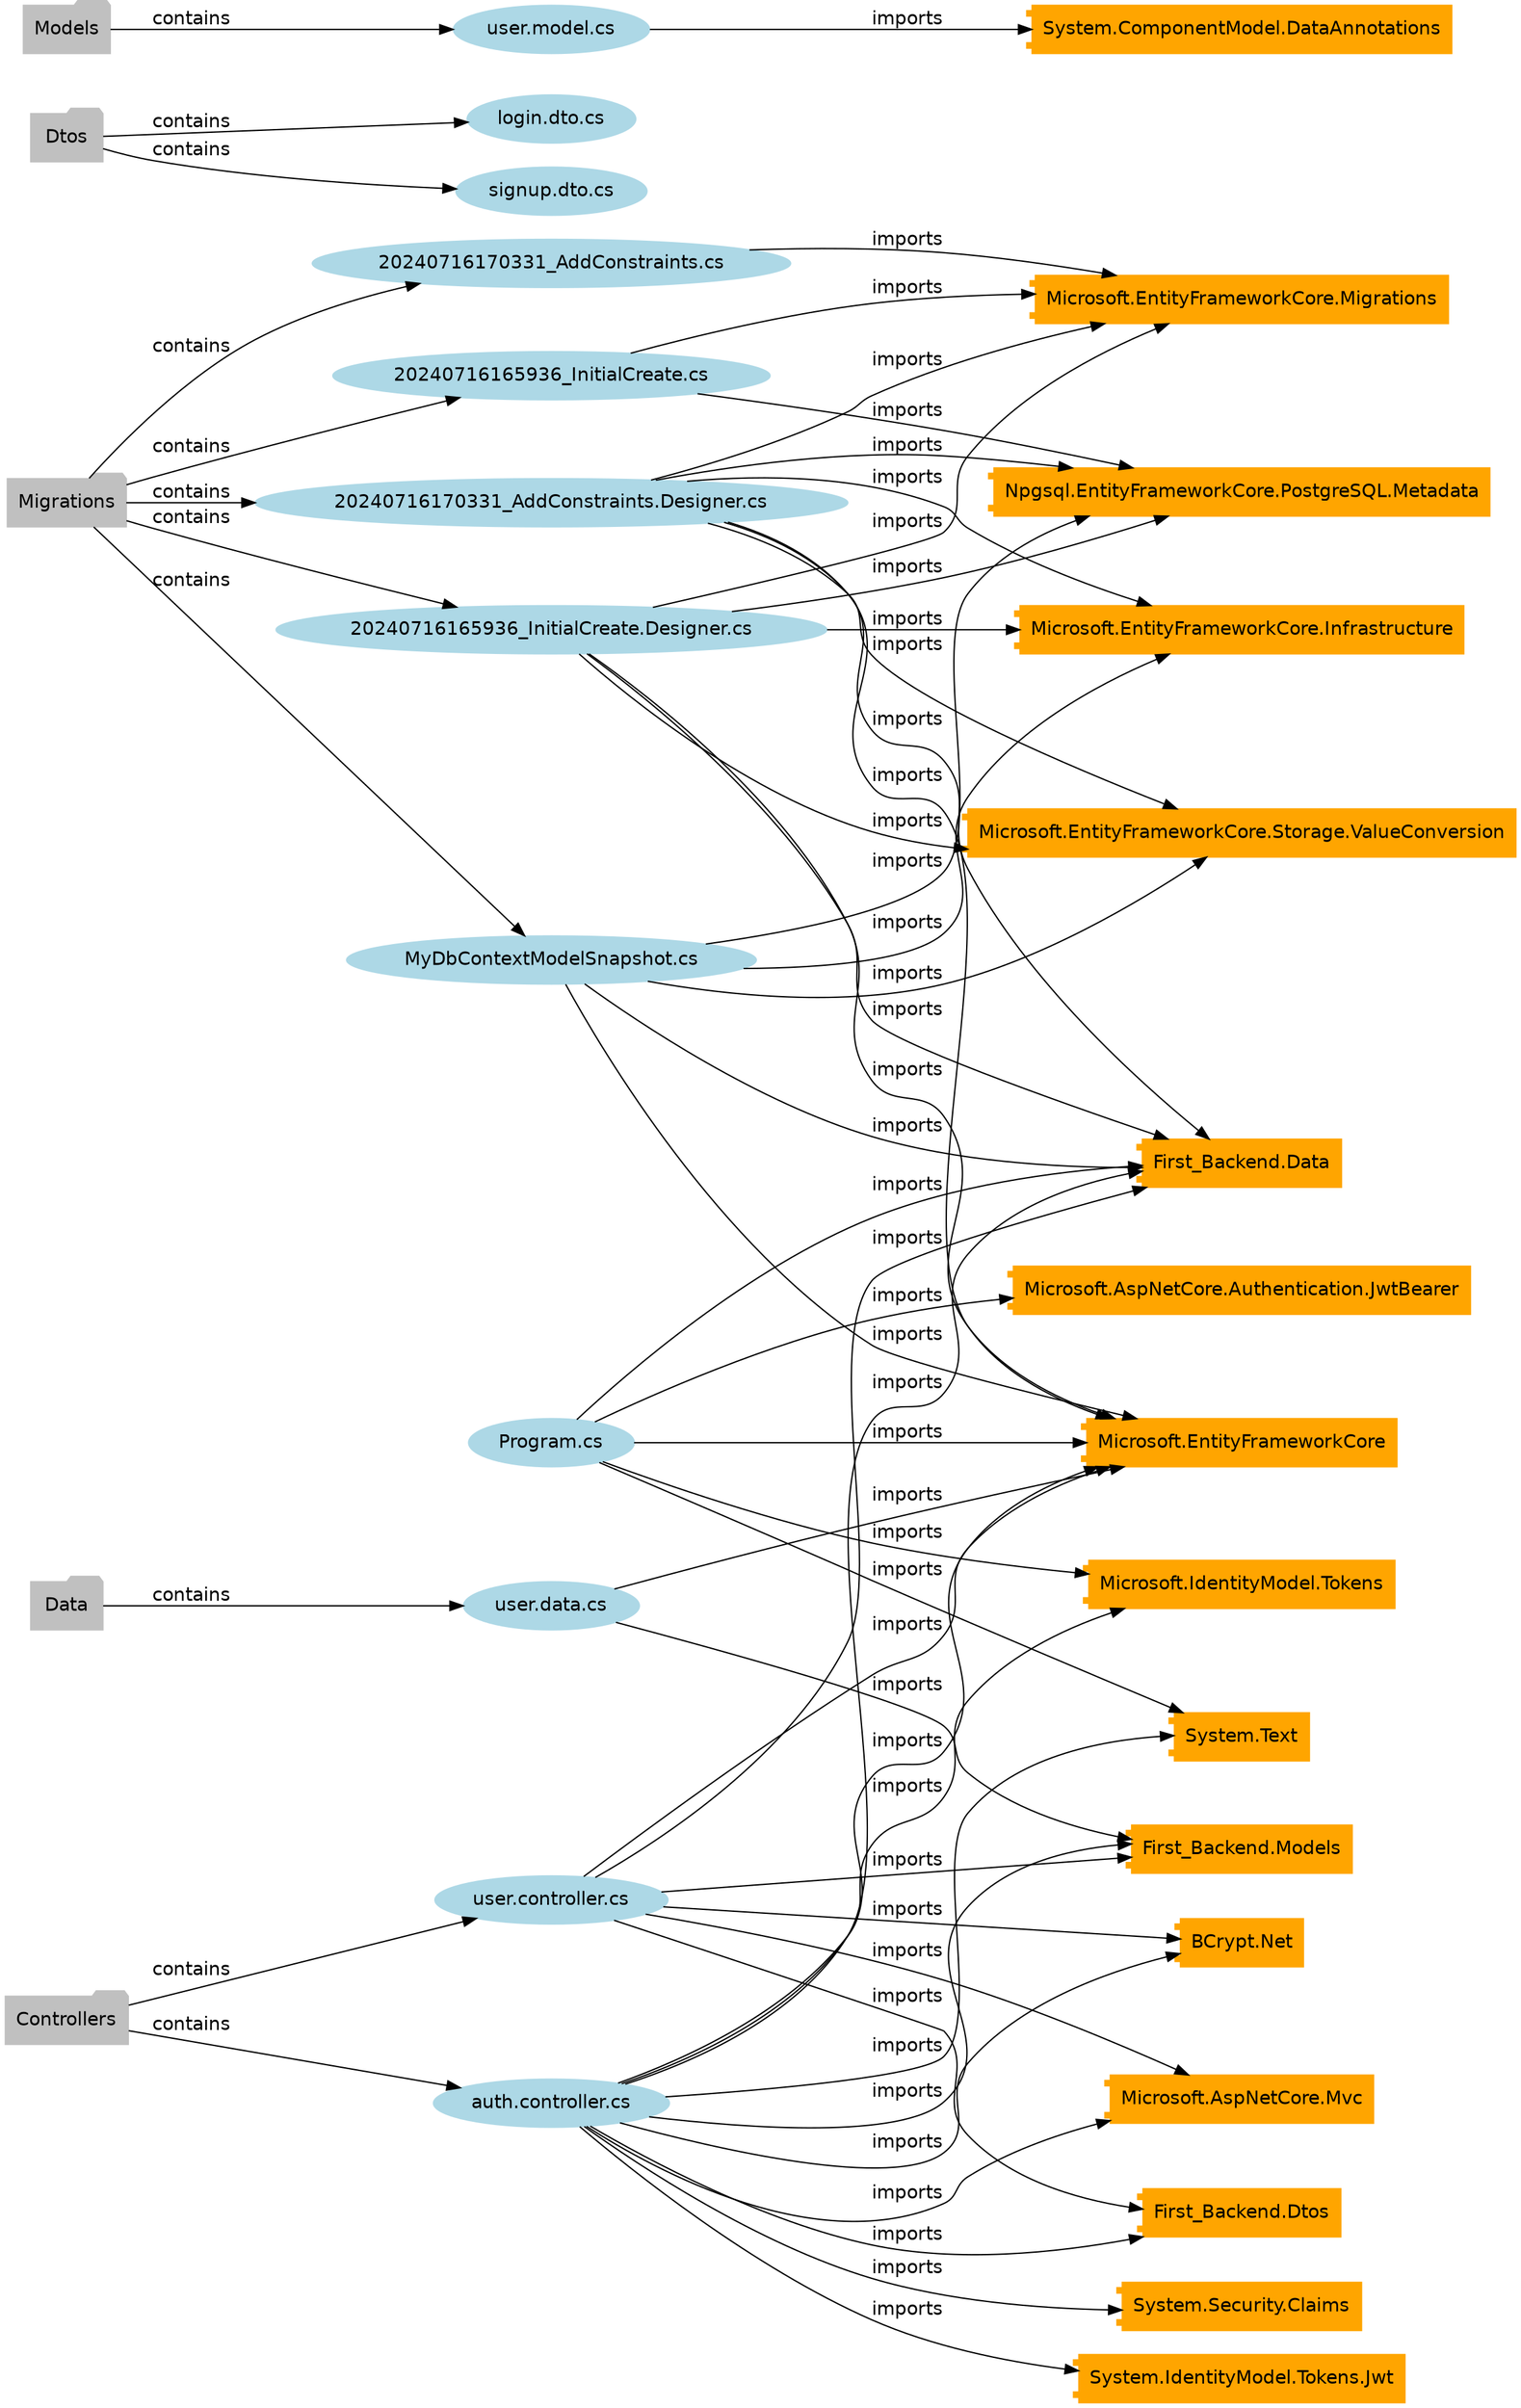 digraph G {
  rankdir=LR;
  node [fontname="Helvetica"];
  edge [fontname="Helvetica"];

  // --- Nodes ---
  "BCrypt.Net" [label="BCrypt.Net", shape="component", color="orange", style=filled];
  "Controllers" [label="Controllers", shape="folder", color="gray", style=filled];
  "Controllers/auth.controller.cs" [label="auth.controller.cs", shape="ellipse", color="lightblue", style=filled];
  "Controllers/user.controller.cs" [label="user.controller.cs", shape="ellipse", color="lightblue", style=filled];
  "Data" [label="Data", shape="folder", color="gray", style=filled];
  "Data/user.data.cs" [label="user.data.cs", shape="ellipse", color="lightblue", style=filled];
  "Dtos" [label="Dtos", shape="folder", color="gray", style=filled];
  "Dtos/login.dto.cs" [label="login.dto.cs", shape="ellipse", color="lightblue", style=filled];
  "Dtos/signup.dto.cs" [label="signup.dto.cs", shape="ellipse", color="lightblue", style=filled];
  "First_Backend.Data" [label="First_Backend.Data", shape="component", color="orange", style=filled];
  "First_Backend.Dtos" [label="First_Backend.Dtos", shape="component", color="orange", style=filled];
  "First_Backend.Models" [label="First_Backend.Models", shape="component", color="orange", style=filled];
  "Microsoft.AspNetCore.Authentication.JwtBearer" [label="Microsoft.AspNetCore.Authentication.JwtBearer", shape="component", color="orange", style=filled];
  "Microsoft.AspNetCore.Mvc" [label="Microsoft.AspNetCore.Mvc", shape="component", color="orange", style=filled];
  "Microsoft.EntityFrameworkCore" [label="Microsoft.EntityFrameworkCore", shape="component", color="orange", style=filled];
  "Microsoft.EntityFrameworkCore.Infrastructure" [label="Microsoft.EntityFrameworkCore.Infrastructure", shape="component", color="orange", style=filled];
  "Microsoft.EntityFrameworkCore.Migrations" [label="Microsoft.EntityFrameworkCore.Migrations", shape="component", color="orange", style=filled];
  "Microsoft.EntityFrameworkCore.Storage.ValueConversion" [label="Microsoft.EntityFrameworkCore.Storage.ValueConversion", shape="component", color="orange", style=filled];
  "Microsoft.IdentityModel.Tokens" [label="Microsoft.IdentityModel.Tokens", shape="component", color="orange", style=filled];
  "Migrations" [label="Migrations", shape="folder", color="gray", style=filled];
  "Migrations/20240716165936_InitialCreate.Designer.cs" [label="20240716165936_InitialCreate.Designer.cs", shape="ellipse", color="lightblue", style=filled];
  "Migrations/20240716165936_InitialCreate.cs" [label="20240716165936_InitialCreate.cs", shape="ellipse", color="lightblue", style=filled];
  "Migrations/20240716170331_AddConstraints.Designer.cs" [label="20240716170331_AddConstraints.Designer.cs", shape="ellipse", color="lightblue", style=filled];
  "Migrations/20240716170331_AddConstraints.cs" [label="20240716170331_AddConstraints.cs", shape="ellipse", color="lightblue", style=filled];
  "Migrations/MyDbContextModelSnapshot.cs" [label="MyDbContextModelSnapshot.cs", shape="ellipse", color="lightblue", style=filled];
  "Models" [label="Models", shape="folder", color="gray", style=filled];
  "Models/user.model.cs" [label="user.model.cs", shape="ellipse", color="lightblue", style=filled];
  "Npgsql.EntityFrameworkCore.PostgreSQL.Metadata" [label="Npgsql.EntityFrameworkCore.PostgreSQL.Metadata", shape="component", color="orange", style=filled];
  "Program.cs" [label="Program.cs", shape="ellipse", color="lightblue", style=filled];
  "System.ComponentModel.DataAnnotations" [label="System.ComponentModel.DataAnnotations", shape="component", color="orange", style=filled];
  "System.IdentityModel.Tokens.Jwt" [label="System.IdentityModel.Tokens.Jwt", shape="component", color="orange", style=filled];
  "System.Security.Claims" [label="System.Security.Claims", shape="component", color="orange", style=filled];
  "System.Text" [label="System.Text", shape="component", color="orange", style=filled];

  // --- Edges ---
  "Controllers" -> "Controllers/auth.controller.cs" [label="contains"];
  "Controllers" -> "Controllers/user.controller.cs" [label="contains"];
  "Controllers/auth.controller.cs" -> "BCrypt.Net" [label="imports"];
  "Controllers/auth.controller.cs" -> "First_Backend.Data" [label="imports"];
  "Controllers/auth.controller.cs" -> "First_Backend.Dtos" [label="imports"];
  "Controllers/auth.controller.cs" -> "First_Backend.Models" [label="imports"];
  "Controllers/auth.controller.cs" -> "Microsoft.AspNetCore.Mvc" [label="imports"];
  "Controllers/auth.controller.cs" -> "Microsoft.EntityFrameworkCore" [label="imports"];
  "Controllers/auth.controller.cs" -> "Microsoft.IdentityModel.Tokens" [label="imports"];
  "Controllers/auth.controller.cs" -> "System.IdentityModel.Tokens.Jwt" [label="imports"];
  "Controllers/auth.controller.cs" -> "System.Security.Claims" [label="imports"];
  "Controllers/auth.controller.cs" -> "System.Text" [label="imports"];
  "Controllers/user.controller.cs" -> "BCrypt.Net" [label="imports"];
  "Controllers/user.controller.cs" -> "First_Backend.Data" [label="imports"];
  "Controllers/user.controller.cs" -> "First_Backend.Dtos" [label="imports"];
  "Controllers/user.controller.cs" -> "First_Backend.Models" [label="imports"];
  "Controllers/user.controller.cs" -> "Microsoft.AspNetCore.Mvc" [label="imports"];
  "Controllers/user.controller.cs" -> "Microsoft.EntityFrameworkCore" [label="imports"];
  "Data" -> "Data/user.data.cs" [label="contains"];
  "Data/user.data.cs" -> "First_Backend.Models" [label="imports"];
  "Data/user.data.cs" -> "Microsoft.EntityFrameworkCore" [label="imports"];
  "Dtos" -> "Dtos/login.dto.cs" [label="contains"];
  "Dtos" -> "Dtos/signup.dto.cs" [label="contains"];
  "Migrations" -> "Migrations/20240716165936_InitialCreate.Designer.cs" [label="contains"];
  "Migrations" -> "Migrations/20240716165936_InitialCreate.cs" [label="contains"];
  "Migrations" -> "Migrations/20240716170331_AddConstraints.Designer.cs" [label="contains"];
  "Migrations" -> "Migrations/20240716170331_AddConstraints.cs" [label="contains"];
  "Migrations" -> "Migrations/MyDbContextModelSnapshot.cs" [label="contains"];
  "Migrations/20240716165936_InitialCreate.Designer.cs" -> "First_Backend.Data" [label="imports"];
  "Migrations/20240716165936_InitialCreate.Designer.cs" -> "Microsoft.EntityFrameworkCore" [label="imports"];
  "Migrations/20240716165936_InitialCreate.Designer.cs" -> "Microsoft.EntityFrameworkCore.Infrastructure" [label="imports"];
  "Migrations/20240716165936_InitialCreate.Designer.cs" -> "Microsoft.EntityFrameworkCore.Migrations" [label="imports"];
  "Migrations/20240716165936_InitialCreate.Designer.cs" -> "Microsoft.EntityFrameworkCore.Storage.ValueConversion" [label="imports"];
  "Migrations/20240716165936_InitialCreate.Designer.cs" -> "Npgsql.EntityFrameworkCore.PostgreSQL.Metadata" [label="imports"];
  "Migrations/20240716165936_InitialCreate.cs" -> "Microsoft.EntityFrameworkCore.Migrations" [label="imports"];
  "Migrations/20240716165936_InitialCreate.cs" -> "Npgsql.EntityFrameworkCore.PostgreSQL.Metadata" [label="imports"];
  "Migrations/20240716170331_AddConstraints.Designer.cs" -> "First_Backend.Data" [label="imports"];
  "Migrations/20240716170331_AddConstraints.Designer.cs" -> "Microsoft.EntityFrameworkCore" [label="imports"];
  "Migrations/20240716170331_AddConstraints.Designer.cs" -> "Microsoft.EntityFrameworkCore.Infrastructure" [label="imports"];
  "Migrations/20240716170331_AddConstraints.Designer.cs" -> "Microsoft.EntityFrameworkCore.Migrations" [label="imports"];
  "Migrations/20240716170331_AddConstraints.Designer.cs" -> "Microsoft.EntityFrameworkCore.Storage.ValueConversion" [label="imports"];
  "Migrations/20240716170331_AddConstraints.Designer.cs" -> "Npgsql.EntityFrameworkCore.PostgreSQL.Metadata" [label="imports"];
  "Migrations/20240716170331_AddConstraints.cs" -> "Microsoft.EntityFrameworkCore.Migrations" [label="imports"];
  "Migrations/MyDbContextModelSnapshot.cs" -> "First_Backend.Data" [label="imports"];
  "Migrations/MyDbContextModelSnapshot.cs" -> "Microsoft.EntityFrameworkCore" [label="imports"];
  "Migrations/MyDbContextModelSnapshot.cs" -> "Microsoft.EntityFrameworkCore.Infrastructure" [label="imports"];
  "Migrations/MyDbContextModelSnapshot.cs" -> "Microsoft.EntityFrameworkCore.Storage.ValueConversion" [label="imports"];
  "Migrations/MyDbContextModelSnapshot.cs" -> "Npgsql.EntityFrameworkCore.PostgreSQL.Metadata" [label="imports"];
  "Models" -> "Models/user.model.cs" [label="contains"];
  "Models/user.model.cs" -> "System.ComponentModel.DataAnnotations" [label="imports"];
  "Program.cs" -> "First_Backend.Data" [label="imports"];
  "Program.cs" -> "Microsoft.AspNetCore.Authentication.JwtBearer" [label="imports"];
  "Program.cs" -> "Microsoft.EntityFrameworkCore" [label="imports"];
  "Program.cs" -> "Microsoft.IdentityModel.Tokens" [label="imports"];
  "Program.cs" -> "System.Text" [label="imports"];
}